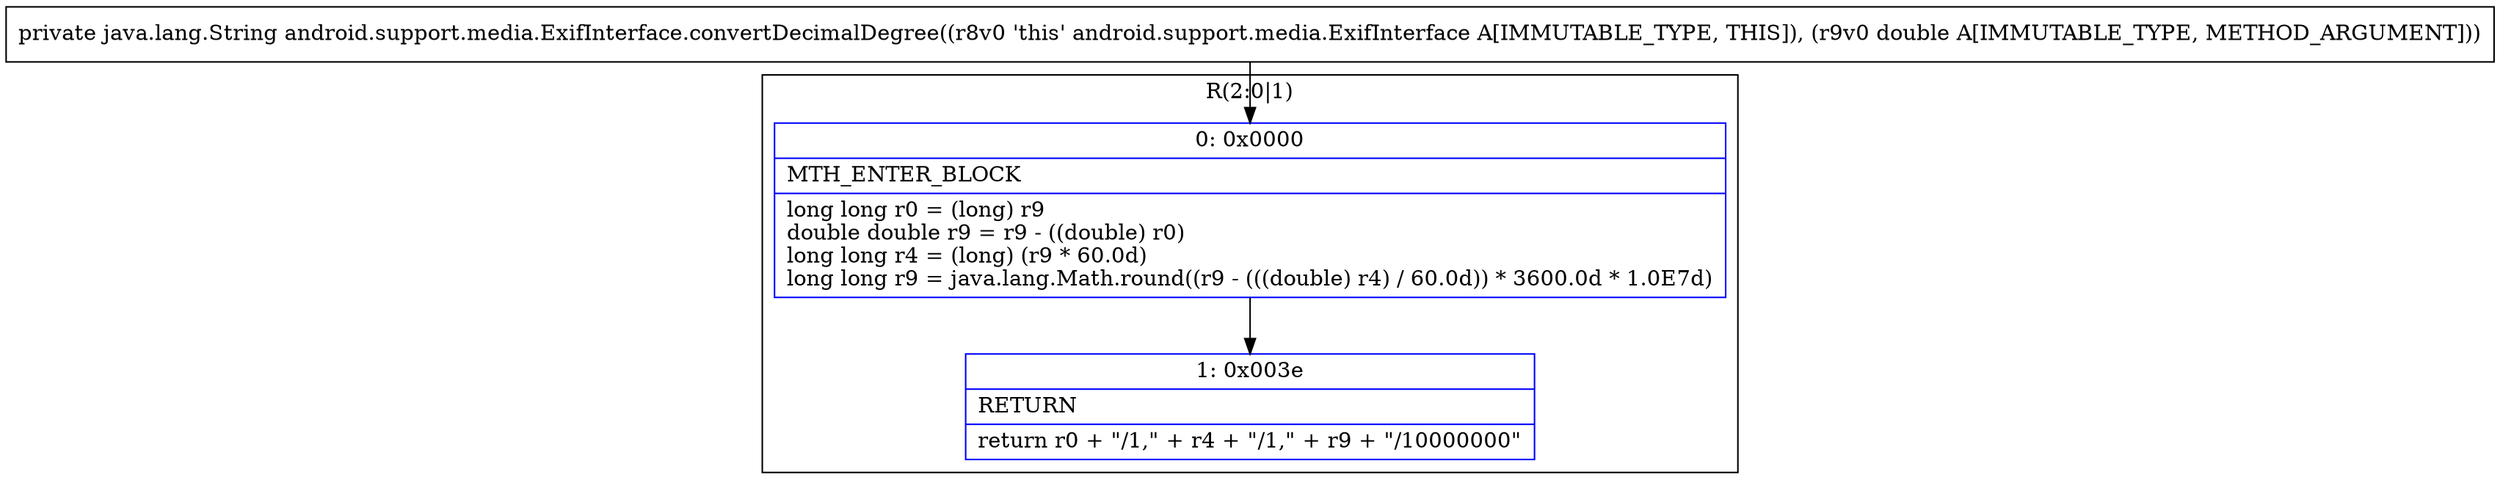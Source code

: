 digraph "CFG forandroid.support.media.ExifInterface.convertDecimalDegree(D)Ljava\/lang\/String;" {
subgraph cluster_Region_1414520400 {
label = "R(2:0|1)";
node [shape=record,color=blue];
Node_0 [shape=record,label="{0\:\ 0x0000|MTH_ENTER_BLOCK\l|long long r0 = (long) r9\ldouble double r9 = r9 \- ((double) r0)\llong long r4 = (long) (r9 * 60.0d)\llong long r9 = java.lang.Math.round((r9 \- (((double) r4) \/ 60.0d)) * 3600.0d * 1.0E7d)\l}"];
Node_1 [shape=record,label="{1\:\ 0x003e|RETURN\l|return r0 + \"\/1,\" + r4 + \"\/1,\" + r9 + \"\/10000000\"\l}"];
}
MethodNode[shape=record,label="{private java.lang.String android.support.media.ExifInterface.convertDecimalDegree((r8v0 'this' android.support.media.ExifInterface A[IMMUTABLE_TYPE, THIS]), (r9v0 double A[IMMUTABLE_TYPE, METHOD_ARGUMENT])) }"];
MethodNode -> Node_0;
Node_0 -> Node_1;
}

